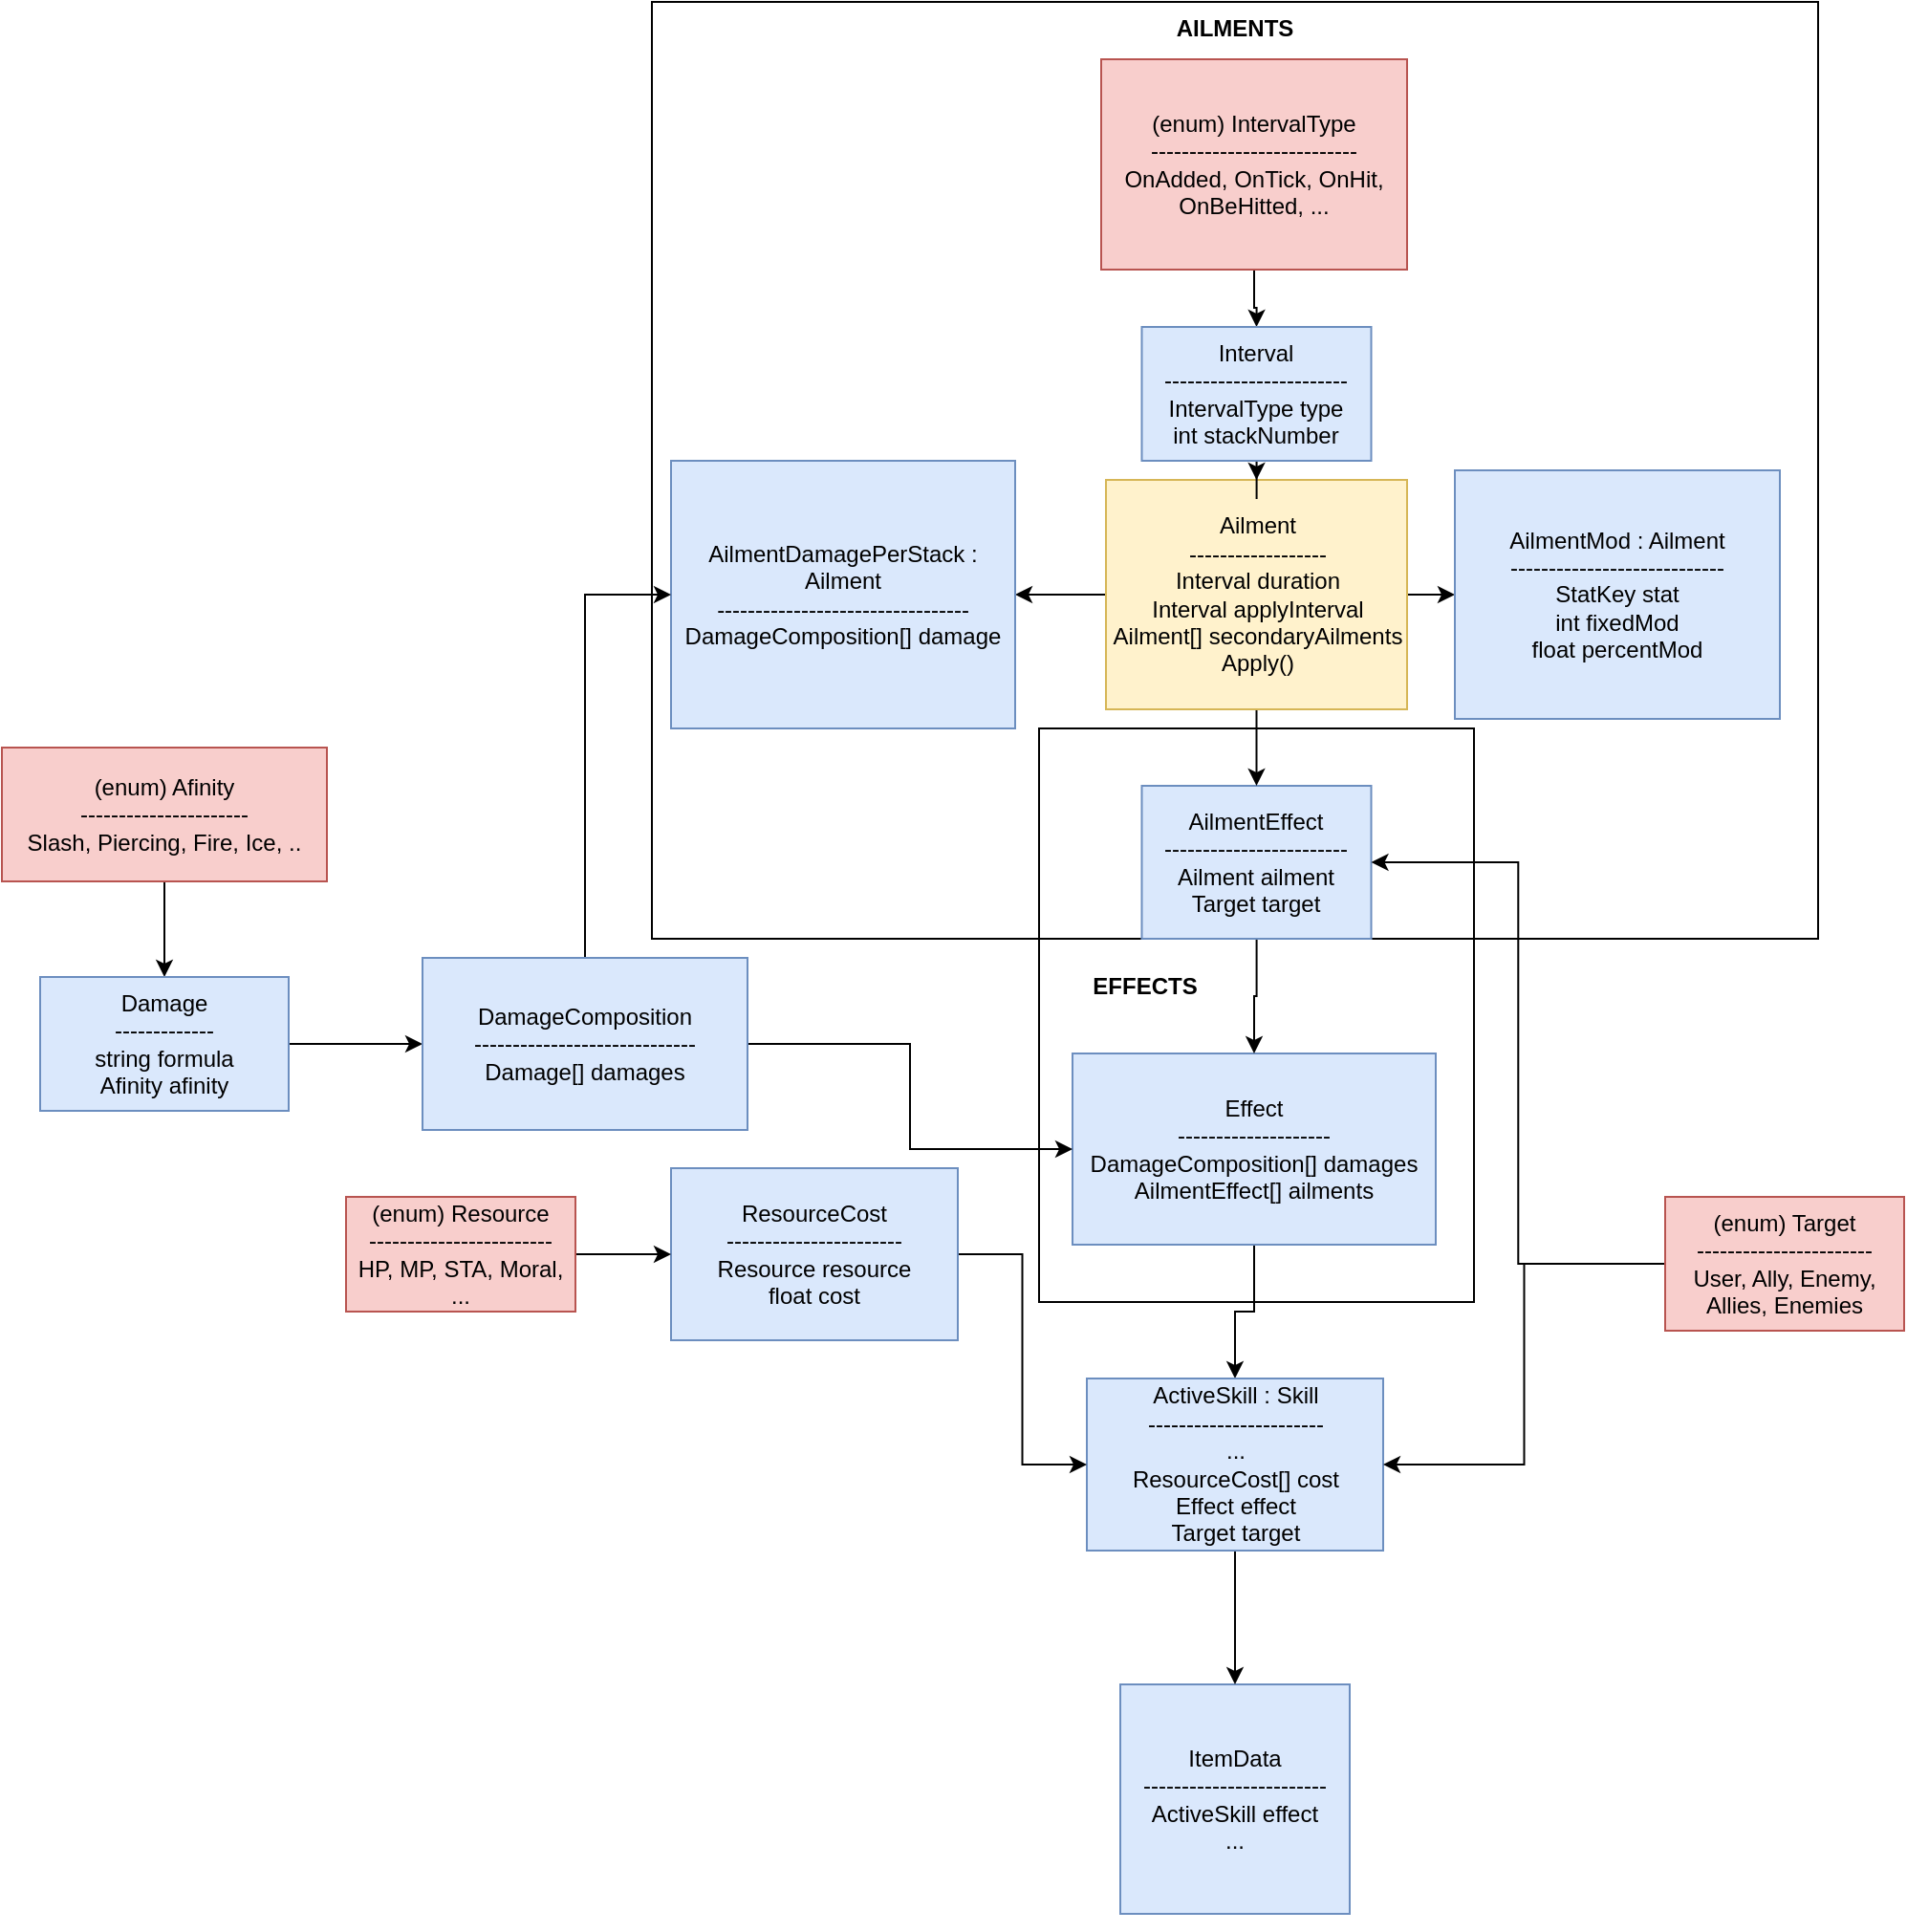 <mxfile version="26.0.4">
  <diagram name="Página-1" id="zJ56cZsjlUKfXEC5Kj2j">
    <mxGraphModel dx="2864" dy="2236" grid="1" gridSize="10" guides="1" tooltips="1" connect="1" arrows="1" fold="1" page="1" pageScale="1" pageWidth="827" pageHeight="1169" math="0" shadow="0">
      <root>
        <mxCell id="0" />
        <mxCell id="1" parent="0" />
        <mxCell id="yd0dgCso6gJ8eS-wFUj3-38" value="" style="whiteSpace=wrap;html=1;fillColor=none;horizontal=1;verticalAlign=middle;" vertex="1" parent="1">
          <mxGeometry x="322.5" y="200" width="227.5" height="300" as="geometry" />
        </mxCell>
        <mxCell id="yd0dgCso6gJ8eS-wFUj3-20" value="&lt;b&gt;AILMENTS&lt;/b&gt;" style="whiteSpace=wrap;html=1;fillColor=none;horizontal=1;verticalAlign=top;" vertex="1" parent="1">
          <mxGeometry x="120" y="-180" width="610" height="490" as="geometry" />
        </mxCell>
        <mxCell id="B-cx07S0kDvq5DFkw6KN-1" value="ItemData&lt;div&gt;------------------------&lt;/div&gt;&lt;div&gt;ActiveSkill effect&lt;/div&gt;&lt;div&gt;...&lt;/div&gt;" style="whiteSpace=wrap;html=1;aspect=fixed;fillColor=#dae8fc;strokeColor=#6c8ebf;" parent="1" vertex="1">
          <mxGeometry x="365" y="700" width="120" height="120" as="geometry" />
        </mxCell>
        <mxCell id="B-cx07S0kDvq5DFkw6KN-13" style="edgeStyle=orthogonalEdgeStyle;rounded=0;orthogonalLoop=1;jettySize=auto;html=1;entryX=0.5;entryY=0;entryDx=0;entryDy=0;" parent="1" source="B-cx07S0kDvq5DFkw6KN-3" target="B-cx07S0kDvq5DFkw6KN-7" edge="1">
          <mxGeometry relative="1" as="geometry" />
        </mxCell>
        <mxCell id="B-cx07S0kDvq5DFkw6KN-3" value="Effect&lt;div&gt;--------------------&lt;/div&gt;&lt;div&gt;DamageComposition[] damages&lt;/div&gt;&lt;div&gt;AilmentEffect[] ailments&lt;/div&gt;" style="rounded=0;whiteSpace=wrap;html=1;fillColor=#dae8fc;strokeColor=#6c8ebf;" parent="1" vertex="1">
          <mxGeometry x="340" y="370" width="190" height="100" as="geometry" />
        </mxCell>
        <mxCell id="B-cx07S0kDvq5DFkw6KN-5" style="edgeStyle=orthogonalEdgeStyle;rounded=0;orthogonalLoop=1;jettySize=auto;html=1;entryX=0.5;entryY=0;entryDx=0;entryDy=0;" parent="1" source="B-cx07S0kDvq5DFkw6KN-4" target="B-cx07S0kDvq5DFkw6KN-3" edge="1">
          <mxGeometry relative="1" as="geometry" />
        </mxCell>
        <mxCell id="B-cx07S0kDvq5DFkw6KN-4" value="AilmentEffect&lt;div&gt;------------------------&lt;/div&gt;&lt;div&gt;Ailment ailment&lt;/div&gt;&lt;div&gt;Target target&lt;/div&gt;" style="rounded=0;whiteSpace=wrap;html=1;fillColor=#dae8fc;strokeColor=#6c8ebf;" parent="1" vertex="1">
          <mxGeometry x="376.25" y="230" width="120" height="80" as="geometry" />
        </mxCell>
        <mxCell id="B-cx07S0kDvq5DFkw6KN-12" style="edgeStyle=orthogonalEdgeStyle;rounded=0;orthogonalLoop=1;jettySize=auto;html=1;entryX=0.5;entryY=0;entryDx=0;entryDy=0;" parent="1" source="B-cx07S0kDvq5DFkw6KN-7" target="B-cx07S0kDvq5DFkw6KN-1" edge="1">
          <mxGeometry relative="1" as="geometry" />
        </mxCell>
        <mxCell id="B-cx07S0kDvq5DFkw6KN-7" value="ActiveSkill : Skill&lt;div&gt;-----------------------&lt;/div&gt;&lt;div&gt;...&lt;/div&gt;&lt;div&gt;ResourceCost[] cost&lt;/div&gt;&lt;div&gt;Effect effect&lt;/div&gt;&lt;div&gt;Target target&lt;/div&gt;" style="rounded=0;whiteSpace=wrap;html=1;fillColor=#dae8fc;strokeColor=#6c8ebf;" parent="1" vertex="1">
          <mxGeometry x="347.5" y="540" width="155" height="90" as="geometry" />
        </mxCell>
        <mxCell id="B-cx07S0kDvq5DFkw6KN-11" style="edgeStyle=orthogonalEdgeStyle;rounded=0;orthogonalLoop=1;jettySize=auto;html=1;entryX=0;entryY=0.5;entryDx=0;entryDy=0;" parent="1" source="B-cx07S0kDvq5DFkw6KN-8" target="B-cx07S0kDvq5DFkw6KN-7" edge="1">
          <mxGeometry relative="1" as="geometry" />
        </mxCell>
        <mxCell id="B-cx07S0kDvq5DFkw6KN-8" value="ResourceCost&lt;div&gt;-----------------------&lt;/div&gt;&lt;div&gt;Resource resource&lt;/div&gt;&lt;div&gt;float cost&lt;/div&gt;" style="rounded=0;whiteSpace=wrap;html=1;fillColor=#dae8fc;strokeColor=#6c8ebf;" parent="1" vertex="1">
          <mxGeometry x="130" y="430" width="150" height="90" as="geometry" />
        </mxCell>
        <mxCell id="yd0dgCso6gJ8eS-wFUj3-47" style="edgeStyle=orthogonalEdgeStyle;rounded=0;orthogonalLoop=1;jettySize=auto;html=1;entryX=0;entryY=0.5;entryDx=0;entryDy=0;" edge="1" parent="1" source="B-cx07S0kDvq5DFkw6KN-9" target="B-cx07S0kDvq5DFkw6KN-8">
          <mxGeometry relative="1" as="geometry" />
        </mxCell>
        <mxCell id="B-cx07S0kDvq5DFkw6KN-9" value="(enum) Resource&lt;div&gt;------------------------&lt;/div&gt;&lt;div&gt;HP, MP, STA, Moral, ...&lt;/div&gt;" style="rounded=0;whiteSpace=wrap;html=1;fillColor=#f8cecc;strokeColor=#b85450;" parent="1" vertex="1">
          <mxGeometry x="-40" y="445" width="120" height="60" as="geometry" />
        </mxCell>
        <mxCell id="yd0dgCso6gJ8eS-wFUj3-25" style="edgeStyle=orthogonalEdgeStyle;rounded=0;orthogonalLoop=1;jettySize=auto;html=1;entryX=1;entryY=0.5;entryDx=0;entryDy=0;" edge="1" parent="1" source="yd0dgCso6gJ8eS-wFUj3-1" target="B-cx07S0kDvq5DFkw6KN-7">
          <mxGeometry relative="1" as="geometry" />
        </mxCell>
        <mxCell id="yd0dgCso6gJ8eS-wFUj3-26" style="edgeStyle=orthogonalEdgeStyle;rounded=0;orthogonalLoop=1;jettySize=auto;html=1;exitX=0;exitY=0.5;exitDx=0;exitDy=0;entryX=1;entryY=0.5;entryDx=0;entryDy=0;" edge="1" parent="1" source="yd0dgCso6gJ8eS-wFUj3-1" target="B-cx07S0kDvq5DFkw6KN-4">
          <mxGeometry relative="1" as="geometry" />
        </mxCell>
        <mxCell id="yd0dgCso6gJ8eS-wFUj3-1" value="(enum) Target&lt;div&gt;-----------------------&lt;/div&gt;&lt;div&gt;User, Ally, Enemy, Allies, Enemies&lt;/div&gt;" style="rounded=0;whiteSpace=wrap;html=1;fillColor=#f8cecc;strokeColor=#b85450;" vertex="1" parent="1">
          <mxGeometry x="650" y="445" width="125" height="70" as="geometry" />
        </mxCell>
        <mxCell id="yd0dgCso6gJ8eS-wFUj3-21" style="edgeStyle=none;rounded=0;orthogonalLoop=1;jettySize=auto;html=1;entryX=0.5;entryY=0;entryDx=0;entryDy=0;" edge="1" parent="1" source="yd0dgCso6gJ8eS-wFUj3-2" target="B-cx07S0kDvq5DFkw6KN-4">
          <mxGeometry relative="1" as="geometry" />
        </mxCell>
        <mxCell id="yd0dgCso6gJ8eS-wFUj3-36" style="edgeStyle=orthogonalEdgeStyle;rounded=0;orthogonalLoop=1;jettySize=auto;html=1;entryX=1;entryY=0.5;entryDx=0;entryDy=0;" edge="1" parent="1" source="yd0dgCso6gJ8eS-wFUj3-2" target="yd0dgCso6gJ8eS-wFUj3-3">
          <mxGeometry relative="1" as="geometry" />
        </mxCell>
        <mxCell id="yd0dgCso6gJ8eS-wFUj3-37" style="edgeStyle=orthogonalEdgeStyle;rounded=0;orthogonalLoop=1;jettySize=auto;html=1;exitX=1;exitY=0.5;exitDx=0;exitDy=0;entryX=0;entryY=0.5;entryDx=0;entryDy=0;" edge="1" parent="1" source="yd0dgCso6gJ8eS-wFUj3-2" target="yd0dgCso6gJ8eS-wFUj3-6">
          <mxGeometry relative="1" as="geometry" />
        </mxCell>
        <mxCell id="yd0dgCso6gJ8eS-wFUj3-2" value="Ailment&lt;div&gt;------------------&lt;/div&gt;&lt;div&gt;Interval duration&lt;/div&gt;&lt;div&gt;Interval applyInterval&lt;/div&gt;&lt;div&gt;Ailment[] secondaryAilments&lt;/div&gt;&lt;div&gt;Apply()&lt;/div&gt;" style="rounded=0;whiteSpace=wrap;html=1;fillColor=#fff2cc;strokeColor=#d6b656;" vertex="1" parent="1">
          <mxGeometry x="357.5" y="70" width="157.5" height="120" as="geometry" />
        </mxCell>
        <mxCell id="yd0dgCso6gJ8eS-wFUj3-33" style="edgeStyle=orthogonalEdgeStyle;rounded=0;orthogonalLoop=1;jettySize=auto;html=1;entryX=0.5;entryY=0;entryDx=0;entryDy=0;" edge="1" parent="1" source="yd0dgCso6gJ8eS-wFUj3-9" target="yd0dgCso6gJ8eS-wFUj3-10">
          <mxGeometry relative="1" as="geometry" />
        </mxCell>
        <mxCell id="yd0dgCso6gJ8eS-wFUj3-9" value="(enum) IntervalType&lt;div&gt;---------------------------&lt;/div&gt;&lt;div&gt;OnAdded, OnTick, OnHit, OnBeHitted, ...&lt;/div&gt;" style="rounded=0;whiteSpace=wrap;html=1;fillColor=#f8cecc;strokeColor=#b85450;" vertex="1" parent="1">
          <mxGeometry x="355" y="-150" width="160" height="110" as="geometry" />
        </mxCell>
        <mxCell id="yd0dgCso6gJ8eS-wFUj3-32" style="edgeStyle=orthogonalEdgeStyle;rounded=0;orthogonalLoop=1;jettySize=auto;html=1;entryX=0.5;entryY=0;entryDx=0;entryDy=0;" edge="1" parent="1" source="yd0dgCso6gJ8eS-wFUj3-10" target="yd0dgCso6gJ8eS-wFUj3-2">
          <mxGeometry relative="1" as="geometry" />
        </mxCell>
        <mxCell id="yd0dgCso6gJ8eS-wFUj3-10" value="Interval&lt;div&gt;------------------------&lt;/div&gt;&lt;div&gt;IntervalType type&lt;/div&gt;&lt;div&gt;int stackNumber&lt;/div&gt;" style="rounded=0;whiteSpace=wrap;html=1;fillColor=#dae8fc;strokeColor=#6c8ebf;" vertex="1" parent="1">
          <mxGeometry x="376.25" y="-10" width="120" height="70" as="geometry" />
        </mxCell>
        <mxCell id="yd0dgCso6gJ8eS-wFUj3-3" value="AilmentDamagePerStack : Ailment&lt;div&gt;---------------------------------&lt;/div&gt;&lt;div&gt;DamageComposition[] damage&lt;/div&gt;" style="rounded=0;whiteSpace=wrap;html=1;fillColor=#dae8fc;strokeColor=#6c8ebf;" vertex="1" parent="1">
          <mxGeometry x="130" y="60" width="180" height="140" as="geometry" />
        </mxCell>
        <mxCell id="yd0dgCso6gJ8eS-wFUj3-6" value="AilmentMod : Ailment&lt;div&gt;----------------------------&lt;/div&gt;&lt;div&gt;StatKey stat&lt;/div&gt;&lt;div&gt;int fixedMod&lt;/div&gt;&lt;div&gt;float percentMod&lt;/div&gt;" style="rounded=0;whiteSpace=wrap;html=1;fillColor=#dae8fc;strokeColor=#6c8ebf;" vertex="1" parent="1">
          <mxGeometry x="540" y="65" width="170" height="130" as="geometry" />
        </mxCell>
        <mxCell id="yd0dgCso6gJ8eS-wFUj3-34" style="edgeStyle=orthogonalEdgeStyle;rounded=0;orthogonalLoop=1;jettySize=auto;html=1;exitX=0.5;exitY=1;exitDx=0;exitDy=0;" edge="1" parent="1" source="B-cx07S0kDvq5DFkw6KN-1" target="B-cx07S0kDvq5DFkw6KN-1">
          <mxGeometry relative="1" as="geometry" />
        </mxCell>
        <mxCell id="yd0dgCso6gJ8eS-wFUj3-39" value="&lt;b&gt;EFFECTS&lt;/b&gt;" style="text;strokeColor=none;align=center;fillColor=none;html=1;verticalAlign=middle;whiteSpace=wrap;rounded=0;rotation=0;direction=east;flipV=1;flipH=1;" vertex="1" parent="1">
          <mxGeometry x="347.5" y="320" width="60" height="30" as="geometry" />
        </mxCell>
        <mxCell id="yd0dgCso6gJ8eS-wFUj3-49" style="edgeStyle=orthogonalEdgeStyle;rounded=0;orthogonalLoop=1;jettySize=auto;html=1;entryX=0.5;entryY=0;entryDx=0;entryDy=0;" edge="1" parent="1" source="yd0dgCso6gJ8eS-wFUj3-40" target="yd0dgCso6gJ8eS-wFUj3-41">
          <mxGeometry relative="1" as="geometry" />
        </mxCell>
        <mxCell id="yd0dgCso6gJ8eS-wFUj3-40" value="(enum) Afinity&lt;div&gt;----------------------&lt;/div&gt;&lt;div&gt;Slash, Piercing, Fire, Ice, ..&lt;/div&gt;" style="rounded=0;whiteSpace=wrap;html=1;fillColor=#f8cecc;strokeColor=#b85450;" vertex="1" parent="1">
          <mxGeometry x="-220" y="210" width="170" height="70" as="geometry" />
        </mxCell>
        <mxCell id="yd0dgCso6gJ8eS-wFUj3-48" style="edgeStyle=orthogonalEdgeStyle;rounded=0;orthogonalLoop=1;jettySize=auto;html=1;entryX=0;entryY=0.5;entryDx=0;entryDy=0;" edge="1" parent="1" source="yd0dgCso6gJ8eS-wFUj3-41" target="yd0dgCso6gJ8eS-wFUj3-42">
          <mxGeometry relative="1" as="geometry" />
        </mxCell>
        <mxCell id="yd0dgCso6gJ8eS-wFUj3-41" value="Damage&lt;div&gt;-------------&lt;/div&gt;&lt;div&gt;string formula&lt;/div&gt;&lt;div&gt;Afinity afinity&lt;/div&gt;" style="rounded=0;whiteSpace=wrap;html=1;fillColor=#dae8fc;strokeColor=#6c8ebf;" vertex="1" parent="1">
          <mxGeometry x="-200" y="330" width="130" height="70" as="geometry" />
        </mxCell>
        <mxCell id="yd0dgCso6gJ8eS-wFUj3-45" style="edgeStyle=orthogonalEdgeStyle;rounded=0;orthogonalLoop=1;jettySize=auto;html=1;entryX=0;entryY=0.5;entryDx=0;entryDy=0;" edge="1" parent="1" source="yd0dgCso6gJ8eS-wFUj3-42" target="yd0dgCso6gJ8eS-wFUj3-3">
          <mxGeometry relative="1" as="geometry" />
        </mxCell>
        <mxCell id="yd0dgCso6gJ8eS-wFUj3-46" style="edgeStyle=orthogonalEdgeStyle;rounded=0;orthogonalLoop=1;jettySize=auto;html=1;entryX=0;entryY=0.5;entryDx=0;entryDy=0;" edge="1" parent="1" source="yd0dgCso6gJ8eS-wFUj3-42" target="B-cx07S0kDvq5DFkw6KN-3">
          <mxGeometry relative="1" as="geometry" />
        </mxCell>
        <mxCell id="yd0dgCso6gJ8eS-wFUj3-42" value="DamageComposition&lt;div&gt;-----------------------------&lt;/div&gt;&lt;div&gt;Damage[] damages&lt;/div&gt;" style="rounded=0;whiteSpace=wrap;html=1;fillColor=#dae8fc;strokeColor=#6c8ebf;" vertex="1" parent="1">
          <mxGeometry y="320" width="170" height="90" as="geometry" />
        </mxCell>
      </root>
    </mxGraphModel>
  </diagram>
</mxfile>
